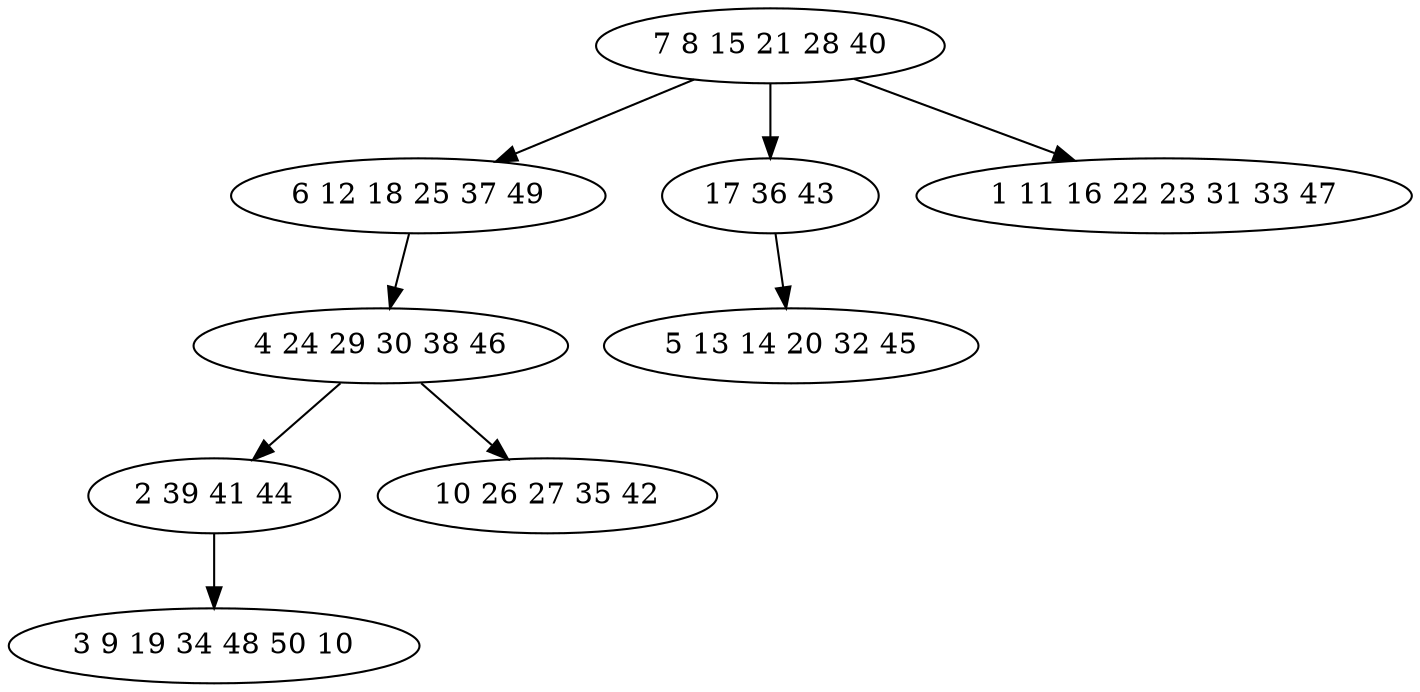 digraph true_tree {
	"0" -> "1"
	"1" -> "2"
	"2" -> "3"
	"0" -> "4"
	"3" -> "5"
	"4" -> "6"
	"0" -> "7"
	"2" -> "8"
	"0" [label="7 8 15 21 28 40"];
	"1" [label="6 12 18 25 37 49"];
	"2" [label="4 24 29 30 38 46"];
	"3" [label="2 39 41 44"];
	"4" [label="17 36 43"];
	"5" [label="3 9 19 34 48 50 10"];
	"6" [label="5 13 14 20 32 45"];
	"7" [label="1 11 16 22 23 31 33 47"];
	"8" [label="10 26 27 35 42"];
}
